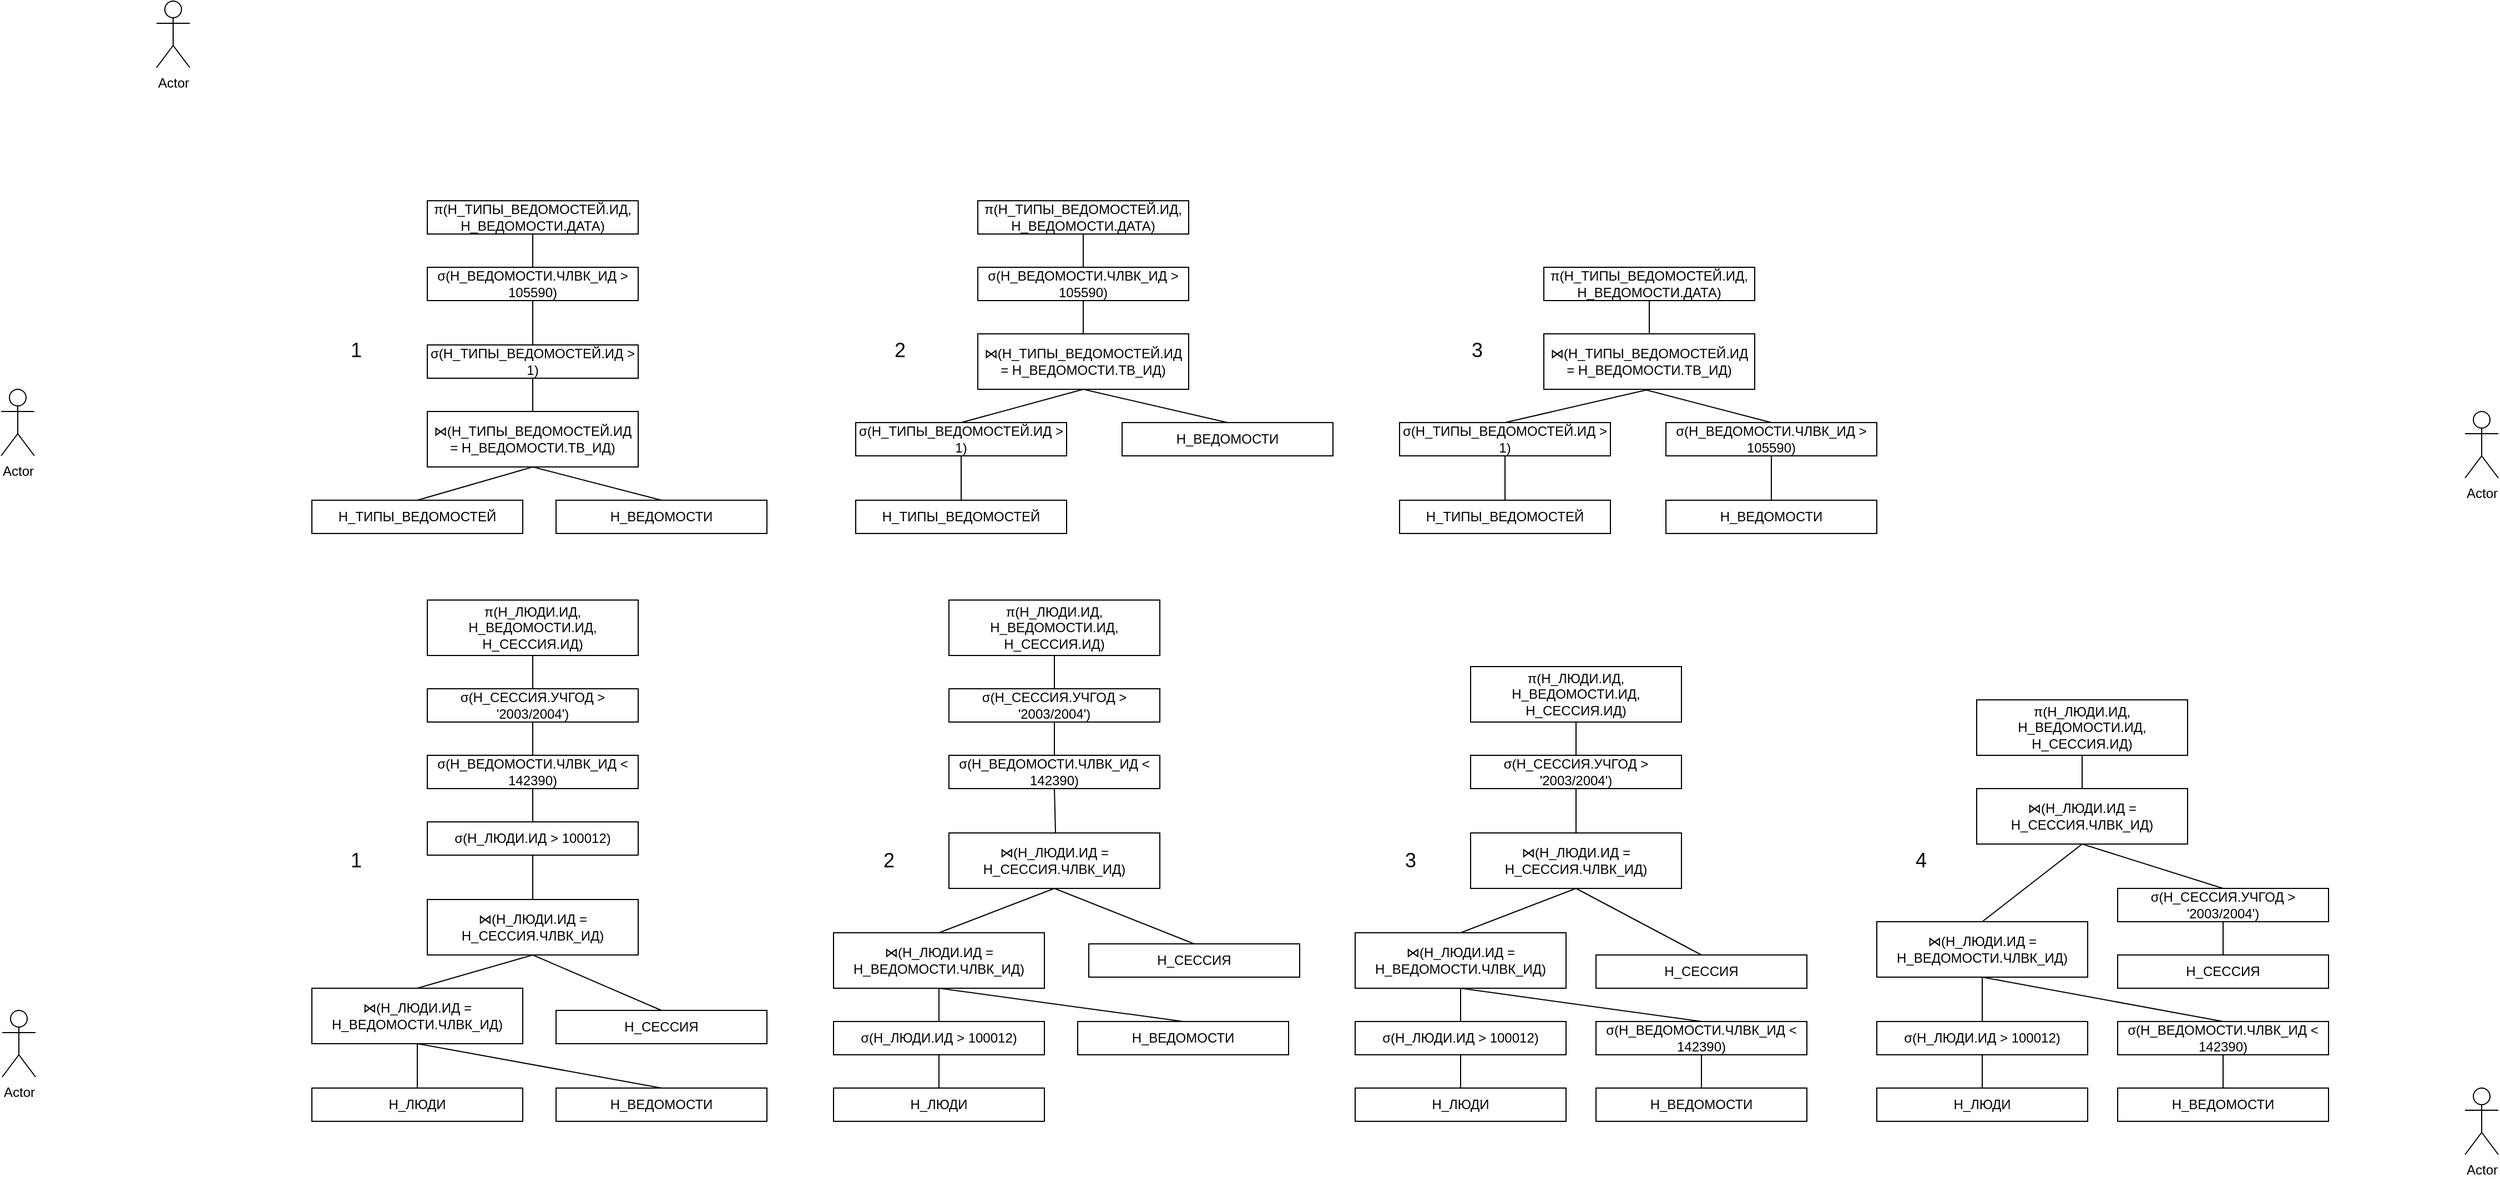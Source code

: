 <mxfile version="22.0.8" type="device">
  <diagram name="Страница — 1" id="5-fcxpvFIiZqHNmaGqeM">
    <mxGraphModel dx="2022" dy="663" grid="1" gridSize="10" guides="1" tooltips="1" connect="1" arrows="1" fold="1" page="1" pageScale="1" pageWidth="827" pageHeight="1169" math="0" shadow="0">
      <root>
        <mxCell id="0" />
        <mxCell id="1" parent="0" />
        <mxCell id="eBylzoKGfoWa9Z1TPYgh-1" value="Н_ТИПЫ_ВЕДОМОСТЕЙ" style="rounded=0;whiteSpace=wrap;html=1;" parent="1" vertex="1">
          <mxGeometry x="-330" y="450" width="190" height="30" as="geometry" />
        </mxCell>
        <mxCell id="eBylzoKGfoWa9Z1TPYgh-4" value="Н_ВЕДОМОСТИ" style="rounded=0;whiteSpace=wrap;html=1;" parent="1" vertex="1">
          <mxGeometry x="-110" y="450" width="190" height="30" as="geometry" />
        </mxCell>
        <mxCell id="eBylzoKGfoWa9Z1TPYgh-5" value="⋈(Н_ТИПЫ_ВЕДОМОСТЕЙ.ИД = Н_ВЕДОМОСТИ.ТВ_ИД)" style="rounded=0;whiteSpace=wrap;html=1;" parent="1" vertex="1">
          <mxGeometry x="-226" y="370" width="190" height="50" as="geometry" />
        </mxCell>
        <mxCell id="eBylzoKGfoWa9Z1TPYgh-6" value="" style="endArrow=none;html=1;rounded=0;exitX=0.5;exitY=0;exitDx=0;exitDy=0;entryX=0.5;entryY=1;entryDx=0;entryDy=0;" parent="1" source="eBylzoKGfoWa9Z1TPYgh-1" target="eBylzoKGfoWa9Z1TPYgh-5" edge="1">
          <mxGeometry width="50" height="50" relative="1" as="geometry">
            <mxPoint x="-110" y="420" as="sourcePoint" />
            <mxPoint x="-130" y="410" as="targetPoint" />
          </mxGeometry>
        </mxCell>
        <mxCell id="eBylzoKGfoWa9Z1TPYgh-7" value="" style="endArrow=none;html=1;rounded=0;exitX=0.5;exitY=0;exitDx=0;exitDy=0;entryX=0.5;entryY=1;entryDx=0;entryDy=0;" parent="1" source="eBylzoKGfoWa9Z1TPYgh-4" target="eBylzoKGfoWa9Z1TPYgh-5" edge="1">
          <mxGeometry width="50" height="50" relative="1" as="geometry">
            <mxPoint x="-110" y="420" as="sourcePoint" />
            <mxPoint x="-60" y="370" as="targetPoint" />
          </mxGeometry>
        </mxCell>
        <mxCell id="eBylzoKGfoWa9Z1TPYgh-10" value="σ(Н_ТИПЫ_ВЕДОМОСТЕЙ.ИД &amp;gt; 1)" style="rounded=0;whiteSpace=wrap;html=1;" parent="1" vertex="1">
          <mxGeometry x="-226" y="310" width="190" height="30" as="geometry" />
        </mxCell>
        <mxCell id="eBylzoKGfoWa9Z1TPYgh-11" value="σ(Н_ВЕДОМОСТИ.ЧЛВК_ИД &amp;gt; 105590)" style="rounded=0;whiteSpace=wrap;html=1;" parent="1" vertex="1">
          <mxGeometry x="-226" y="240" width="190" height="30" as="geometry" />
        </mxCell>
        <mxCell id="eBylzoKGfoWa9Z1TPYgh-12" value="" style="endArrow=none;html=1;rounded=0;exitX=0.5;exitY=0;exitDx=0;exitDy=0;entryX=0.5;entryY=1;entryDx=0;entryDy=0;" parent="1" source="eBylzoKGfoWa9Z1TPYgh-5" target="eBylzoKGfoWa9Z1TPYgh-10" edge="1">
          <mxGeometry width="50" height="50" relative="1" as="geometry">
            <mxPoint x="-110" y="330" as="sourcePoint" />
            <mxPoint x="-60" y="280" as="targetPoint" />
          </mxGeometry>
        </mxCell>
        <mxCell id="eBylzoKGfoWa9Z1TPYgh-13" value="" style="endArrow=none;html=1;rounded=0;entryX=0.5;entryY=1;entryDx=0;entryDy=0;exitX=0.5;exitY=0;exitDx=0;exitDy=0;" parent="1" source="eBylzoKGfoWa9Z1TPYgh-10" target="eBylzoKGfoWa9Z1TPYgh-11" edge="1">
          <mxGeometry width="50" height="50" relative="1" as="geometry">
            <mxPoint x="-110" y="330" as="sourcePoint" />
            <mxPoint x="-60" y="280" as="targetPoint" />
          </mxGeometry>
        </mxCell>
        <mxCell id="eBylzoKGfoWa9Z1TPYgh-22" value="Н_ТИПЫ_ВЕДОМОСТЕЙ" style="rounded=0;whiteSpace=wrap;html=1;" parent="1" vertex="1">
          <mxGeometry x="160" y="450" width="190" height="30" as="geometry" />
        </mxCell>
        <mxCell id="eBylzoKGfoWa9Z1TPYgh-23" value="Н_ВЕДОМОСТИ" style="rounded=0;whiteSpace=wrap;html=1;" parent="1" vertex="1">
          <mxGeometry x="400" y="380" width="190" height="30" as="geometry" />
        </mxCell>
        <mxCell id="eBylzoKGfoWa9Z1TPYgh-31" value="σ(Н_ТИПЫ_ВЕДОМОСТЕЙ.ИД &amp;gt; 1)" style="rounded=0;whiteSpace=wrap;html=1;" parent="1" vertex="1">
          <mxGeometry x="160" y="380" width="190" height="30" as="geometry" />
        </mxCell>
        <mxCell id="eBylzoKGfoWa9Z1TPYgh-32" value="⋈(Н_ТИПЫ_ВЕДОМОСТЕЙ.ИД = Н_ВЕДОМОСТИ.ТВ_ИД)" style="rounded=0;whiteSpace=wrap;html=1;" parent="1" vertex="1">
          <mxGeometry x="270" y="300" width="190" height="50" as="geometry" />
        </mxCell>
        <mxCell id="eBylzoKGfoWa9Z1TPYgh-33" value="σ(Н_ВЕДОМОСТИ.ЧЛВК_ИД &amp;gt; 105590)" style="rounded=0;whiteSpace=wrap;html=1;" parent="1" vertex="1">
          <mxGeometry x="270" y="240" width="190" height="30" as="geometry" />
        </mxCell>
        <mxCell id="eBylzoKGfoWa9Z1TPYgh-34" value="" style="endArrow=none;html=1;rounded=0;entryX=0.5;entryY=1;entryDx=0;entryDy=0;exitX=0.5;exitY=0;exitDx=0;exitDy=0;" parent="1" source="eBylzoKGfoWa9Z1TPYgh-22" target="eBylzoKGfoWa9Z1TPYgh-31" edge="1">
          <mxGeometry width="50" height="50" relative="1" as="geometry">
            <mxPoint x="180" y="400" as="sourcePoint" />
            <mxPoint x="230" y="350" as="targetPoint" />
          </mxGeometry>
        </mxCell>
        <mxCell id="eBylzoKGfoWa9Z1TPYgh-35" value="" style="endArrow=none;html=1;rounded=0;entryX=0.5;entryY=1;entryDx=0;entryDy=0;exitX=0.5;exitY=0;exitDx=0;exitDy=0;" parent="1" source="eBylzoKGfoWa9Z1TPYgh-23" target="eBylzoKGfoWa9Z1TPYgh-32" edge="1">
          <mxGeometry width="50" height="50" relative="1" as="geometry">
            <mxPoint x="180" y="400" as="sourcePoint" />
            <mxPoint x="230" y="350" as="targetPoint" />
          </mxGeometry>
        </mxCell>
        <mxCell id="eBylzoKGfoWa9Z1TPYgh-36" value="" style="endArrow=none;html=1;rounded=0;entryX=0.5;entryY=1;entryDx=0;entryDy=0;exitX=0.5;exitY=0;exitDx=0;exitDy=0;" parent="1" source="eBylzoKGfoWa9Z1TPYgh-31" target="eBylzoKGfoWa9Z1TPYgh-32" edge="1">
          <mxGeometry width="50" height="50" relative="1" as="geometry">
            <mxPoint x="180" y="400" as="sourcePoint" />
            <mxPoint x="230" y="350" as="targetPoint" />
          </mxGeometry>
        </mxCell>
        <mxCell id="eBylzoKGfoWa9Z1TPYgh-37" value="" style="endArrow=none;html=1;rounded=0;entryX=0.5;entryY=1;entryDx=0;entryDy=0;exitX=0.5;exitY=0;exitDx=0;exitDy=0;" parent="1" source="eBylzoKGfoWa9Z1TPYgh-32" target="eBylzoKGfoWa9Z1TPYgh-33" edge="1">
          <mxGeometry width="50" height="50" relative="1" as="geometry">
            <mxPoint x="180" y="400" as="sourcePoint" />
            <mxPoint x="230" y="350" as="targetPoint" />
          </mxGeometry>
        </mxCell>
        <mxCell id="eBylzoKGfoWa9Z1TPYgh-38" value="Н_ТИПЫ_ВЕДОМОСТЕЙ" style="rounded=0;whiteSpace=wrap;html=1;" parent="1" vertex="1">
          <mxGeometry x="650" y="450" width="190" height="30" as="geometry" />
        </mxCell>
        <mxCell id="eBylzoKGfoWa9Z1TPYgh-39" value="Н_ВЕДОМОСТИ" style="rounded=0;whiteSpace=wrap;html=1;" parent="1" vertex="1">
          <mxGeometry x="890" y="450" width="190" height="30" as="geometry" />
        </mxCell>
        <mxCell id="eBylzoKGfoWa9Z1TPYgh-40" value="σ(Н_ТИПЫ_ВЕДОМОСТЕЙ.ИД &amp;gt; 1)" style="rounded=0;whiteSpace=wrap;html=1;" parent="1" vertex="1">
          <mxGeometry x="650" y="380" width="190" height="30" as="geometry" />
        </mxCell>
        <mxCell id="eBylzoKGfoWa9Z1TPYgh-43" value="" style="endArrow=none;html=1;rounded=0;entryX=0.5;entryY=1;entryDx=0;entryDy=0;exitX=0.5;exitY=0;exitDx=0;exitDy=0;" parent="1" source="eBylzoKGfoWa9Z1TPYgh-38" target="eBylzoKGfoWa9Z1TPYgh-40" edge="1">
          <mxGeometry width="50" height="50" relative="1" as="geometry">
            <mxPoint x="670" y="400" as="sourcePoint" />
            <mxPoint x="720" y="350" as="targetPoint" />
          </mxGeometry>
        </mxCell>
        <mxCell id="eBylzoKGfoWa9Z1TPYgh-47" value="σ(Н_ВЕДОМОСТИ.ЧЛВК_ИД &amp;gt; 105590)" style="rounded=0;whiteSpace=wrap;html=1;" parent="1" vertex="1">
          <mxGeometry x="890" y="380" width="190" height="30" as="geometry" />
        </mxCell>
        <mxCell id="eBylzoKGfoWa9Z1TPYgh-48" value="⋈(Н_ТИПЫ_ВЕДОМОСТЕЙ.ИД = Н_ВЕДОМОСТИ.ТВ_ИД)" style="rounded=0;whiteSpace=wrap;html=1;" parent="1" vertex="1">
          <mxGeometry x="780" y="300" width="190" height="50" as="geometry" />
        </mxCell>
        <mxCell id="eBylzoKGfoWa9Z1TPYgh-49" value="" style="endArrow=none;html=1;rounded=0;entryX=0.5;entryY=1;entryDx=0;entryDy=0;exitX=0.5;exitY=0;exitDx=0;exitDy=0;" parent="1" source="eBylzoKGfoWa9Z1TPYgh-40" target="eBylzoKGfoWa9Z1TPYgh-48" edge="1">
          <mxGeometry width="50" height="50" relative="1" as="geometry">
            <mxPoint x="740" y="390" as="sourcePoint" />
            <mxPoint x="790" y="340" as="targetPoint" />
          </mxGeometry>
        </mxCell>
        <mxCell id="eBylzoKGfoWa9Z1TPYgh-50" value="" style="endArrow=none;html=1;rounded=0;exitX=0.5;exitY=0;exitDx=0;exitDy=0;" parent="1" source="eBylzoKGfoWa9Z1TPYgh-47" edge="1">
          <mxGeometry width="50" height="50" relative="1" as="geometry">
            <mxPoint x="740" y="390" as="sourcePoint" />
            <mxPoint x="870" y="350" as="targetPoint" />
          </mxGeometry>
        </mxCell>
        <mxCell id="eBylzoKGfoWa9Z1TPYgh-51" value="" style="endArrow=none;html=1;rounded=0;entryX=0.5;entryY=1;entryDx=0;entryDy=0;exitX=0.5;exitY=0;exitDx=0;exitDy=0;" parent="1" source="eBylzoKGfoWa9Z1TPYgh-39" target="eBylzoKGfoWa9Z1TPYgh-47" edge="1">
          <mxGeometry width="50" height="50" relative="1" as="geometry">
            <mxPoint x="740" y="390" as="sourcePoint" />
            <mxPoint x="790" y="340" as="targetPoint" />
          </mxGeometry>
        </mxCell>
        <mxCell id="eBylzoKGfoWa9Z1TPYgh-52" value="π(Н_ТИПЫ_ВЕДОМОСТЕЙ.ИД, Н_ВЕДОМОСТИ.ДАТА)" style="rounded=0;whiteSpace=wrap;html=1;" parent="1" vertex="1">
          <mxGeometry x="-226" y="180" width="190" height="30" as="geometry" />
        </mxCell>
        <mxCell id="eBylzoKGfoWa9Z1TPYgh-53" value="" style="endArrow=none;html=1;rounded=0;entryX=0.5;entryY=1;entryDx=0;entryDy=0;exitX=0.5;exitY=0;exitDx=0;exitDy=0;" parent="1" source="eBylzoKGfoWa9Z1TPYgh-11" target="eBylzoKGfoWa9Z1TPYgh-52" edge="1">
          <mxGeometry width="50" height="50" relative="1" as="geometry">
            <mxPoint x="-150" y="290" as="sourcePoint" />
            <mxPoint x="-100" y="240" as="targetPoint" />
          </mxGeometry>
        </mxCell>
        <mxCell id="eBylzoKGfoWa9Z1TPYgh-54" value="π(Н_ТИПЫ_ВЕДОМОСТЕЙ.ИД, Н_ВЕДОМОСТИ.ДАТА)" style="rounded=0;whiteSpace=wrap;html=1;" parent="1" vertex="1">
          <mxGeometry x="270" y="180" width="190" height="30" as="geometry" />
        </mxCell>
        <mxCell id="eBylzoKGfoWa9Z1TPYgh-55" value="" style="endArrow=none;html=1;rounded=0;entryX=0.5;entryY=1;entryDx=0;entryDy=0;exitX=0.5;exitY=0;exitDx=0;exitDy=0;" parent="1" target="eBylzoKGfoWa9Z1TPYgh-54" edge="1">
          <mxGeometry width="50" height="50" relative="1" as="geometry">
            <mxPoint x="365" y="240" as="sourcePoint" />
            <mxPoint x="396" y="240" as="targetPoint" />
          </mxGeometry>
        </mxCell>
        <mxCell id="eBylzoKGfoWa9Z1TPYgh-56" value="π(Н_ТИПЫ_ВЕДОМОСТЕЙ.ИД, Н_ВЕДОМОСТИ.ДАТА)" style="rounded=0;whiteSpace=wrap;html=1;" parent="1" vertex="1">
          <mxGeometry x="780" y="240" width="190" height="30" as="geometry" />
        </mxCell>
        <mxCell id="eBylzoKGfoWa9Z1TPYgh-57" value="" style="endArrow=none;html=1;rounded=0;entryX=0.5;entryY=1;entryDx=0;entryDy=0;exitX=0.5;exitY=0;exitDx=0;exitDy=0;" parent="1" target="eBylzoKGfoWa9Z1TPYgh-56" edge="1">
          <mxGeometry width="50" height="50" relative="1" as="geometry">
            <mxPoint x="875" y="300" as="sourcePoint" />
            <mxPoint x="906" y="300" as="targetPoint" />
          </mxGeometry>
        </mxCell>
        <mxCell id="eBylzoKGfoWa9Z1TPYgh-58" value="Н_ЛЮДИ" style="rounded=0;whiteSpace=wrap;html=1;" parent="1" vertex="1">
          <mxGeometry x="-330" y="980" width="190" height="30" as="geometry" />
        </mxCell>
        <mxCell id="eBylzoKGfoWa9Z1TPYgh-59" value="Н_СЕССИЯ" style="rounded=0;whiteSpace=wrap;html=1;" parent="1" vertex="1">
          <mxGeometry x="-110" y="910" width="190" height="30" as="geometry" />
        </mxCell>
        <mxCell id="eBylzoKGfoWa9Z1TPYgh-60" value="⋈(Н_ЛЮДИ.ИД = Н_ВЕДОМОСТИ.ЧЛВК_ИД)" style="rounded=0;whiteSpace=wrap;html=1;" parent="1" vertex="1">
          <mxGeometry x="-330" y="890" width="190" height="50" as="geometry" />
        </mxCell>
        <mxCell id="eBylzoKGfoWa9Z1TPYgh-61" value="" style="endArrow=none;html=1;rounded=0;exitX=0.5;exitY=0;exitDx=0;exitDy=0;entryX=0.5;entryY=1;entryDx=0;entryDy=0;" parent="1" source="eBylzoKGfoWa9Z1TPYgh-58" target="eBylzoKGfoWa9Z1TPYgh-60" edge="1">
          <mxGeometry width="50" height="50" relative="1" as="geometry">
            <mxPoint x="-100" y="950" as="sourcePoint" />
            <mxPoint x="-120" y="940" as="targetPoint" />
          </mxGeometry>
        </mxCell>
        <mxCell id="eBylzoKGfoWa9Z1TPYgh-69" value="Н_ВЕДОМОСТИ" style="rounded=0;whiteSpace=wrap;html=1;" parent="1" vertex="1">
          <mxGeometry x="-110" y="980" width="190" height="30" as="geometry" />
        </mxCell>
        <mxCell id="eBylzoKGfoWa9Z1TPYgh-70" value="" style="endArrow=none;html=1;rounded=0;exitX=0.5;exitY=0;exitDx=0;exitDy=0;entryX=0.5;entryY=1;entryDx=0;entryDy=0;" parent="1" source="eBylzoKGfoWa9Z1TPYgh-69" target="eBylzoKGfoWa9Z1TPYgh-60" edge="1">
          <mxGeometry width="50" height="50" relative="1" as="geometry">
            <mxPoint x="-20" y="930" as="sourcePoint" />
            <mxPoint x="30" y="880" as="targetPoint" />
          </mxGeometry>
        </mxCell>
        <mxCell id="eBylzoKGfoWa9Z1TPYgh-71" value="⋈(Н_ЛЮДИ.ИД = Н_СЕССИЯ.ЧЛВК_ИД&lt;span style=&quot;background-color: initial;&quot;&gt;)&lt;/span&gt;" style="rounded=0;whiteSpace=wrap;html=1;" parent="1" vertex="1">
          <mxGeometry x="-226" y="810" width="190" height="50" as="geometry" />
        </mxCell>
        <mxCell id="eBylzoKGfoWa9Z1TPYgh-72" value="" style="endArrow=none;html=1;rounded=0;exitX=0.5;exitY=0;exitDx=0;exitDy=0;entryX=0.5;entryY=1;entryDx=0;entryDy=0;" parent="1" source="eBylzoKGfoWa9Z1TPYgh-59" target="eBylzoKGfoWa9Z1TPYgh-71" edge="1">
          <mxGeometry width="50" height="50" relative="1" as="geometry">
            <mxPoint y="770" as="sourcePoint" />
            <mxPoint x="50" y="720" as="targetPoint" />
          </mxGeometry>
        </mxCell>
        <mxCell id="eBylzoKGfoWa9Z1TPYgh-73" value="" style="endArrow=none;html=1;rounded=0;exitX=0.5;exitY=0;exitDx=0;exitDy=0;entryX=0.5;entryY=1;entryDx=0;entryDy=0;" parent="1" source="eBylzoKGfoWa9Z1TPYgh-60" target="eBylzoKGfoWa9Z1TPYgh-71" edge="1">
          <mxGeometry width="50" height="50" relative="1" as="geometry">
            <mxPoint y="770" as="sourcePoint" />
            <mxPoint x="50" y="720" as="targetPoint" />
          </mxGeometry>
        </mxCell>
        <mxCell id="eBylzoKGfoWa9Z1TPYgh-74" value="σ(Н_ЛЮДИ.ИД &amp;gt; 100012)" style="rounded=0;whiteSpace=wrap;html=1;" parent="1" vertex="1">
          <mxGeometry x="-226" y="740" width="190" height="30" as="geometry" />
        </mxCell>
        <mxCell id="eBylzoKGfoWa9Z1TPYgh-75" value="σ(Н_ВЕДОМОСТИ.ЧЛВК_ИД &amp;lt; 142390)" style="rounded=0;whiteSpace=wrap;html=1;" parent="1" vertex="1">
          <mxGeometry x="-226" y="680" width="190" height="30" as="geometry" />
        </mxCell>
        <mxCell id="eBylzoKGfoWa9Z1TPYgh-76" value="σ(Н_СЕССИЯ.УЧГОД &amp;gt; &#39;2003/2004&#39;)" style="rounded=0;whiteSpace=wrap;html=1;" parent="1" vertex="1">
          <mxGeometry x="-226" y="620" width="190" height="30" as="geometry" />
        </mxCell>
        <mxCell id="eBylzoKGfoWa9Z1TPYgh-77" value="" style="endArrow=none;html=1;rounded=0;exitX=0.5;exitY=0;exitDx=0;exitDy=0;entryX=0.5;entryY=1;entryDx=0;entryDy=0;" parent="1" source="eBylzoKGfoWa9Z1TPYgh-71" target="eBylzoKGfoWa9Z1TPYgh-74" edge="1">
          <mxGeometry width="50" height="50" relative="1" as="geometry">
            <mxPoint y="710" as="sourcePoint" />
            <mxPoint x="50" y="660" as="targetPoint" />
          </mxGeometry>
        </mxCell>
        <mxCell id="eBylzoKGfoWa9Z1TPYgh-78" value="" style="endArrow=none;html=1;rounded=0;exitX=0.5;exitY=0;exitDx=0;exitDy=0;entryX=0.5;entryY=1;entryDx=0;entryDy=0;" parent="1" source="eBylzoKGfoWa9Z1TPYgh-74" target="eBylzoKGfoWa9Z1TPYgh-75" edge="1">
          <mxGeometry width="50" height="50" relative="1" as="geometry">
            <mxPoint y="710" as="sourcePoint" />
            <mxPoint x="50" y="660" as="targetPoint" />
          </mxGeometry>
        </mxCell>
        <mxCell id="eBylzoKGfoWa9Z1TPYgh-79" value="" style="endArrow=none;html=1;rounded=0;exitX=0.5;exitY=0;exitDx=0;exitDy=0;entryX=0.5;entryY=1;entryDx=0;entryDy=0;" parent="1" source="eBylzoKGfoWa9Z1TPYgh-75" target="eBylzoKGfoWa9Z1TPYgh-76" edge="1">
          <mxGeometry width="50" height="50" relative="1" as="geometry">
            <mxPoint y="710" as="sourcePoint" />
            <mxPoint x="50" y="660" as="targetPoint" />
          </mxGeometry>
        </mxCell>
        <mxCell id="eBylzoKGfoWa9Z1TPYgh-80" value="π(Н_ЛЮДИ.ИД, Н_ВЕДОМОСТИ.ИД, Н_СЕССИЯ.ИД)" style="rounded=0;whiteSpace=wrap;html=1;" parent="1" vertex="1">
          <mxGeometry x="-226" y="540" width="190" height="50" as="geometry" />
        </mxCell>
        <mxCell id="eBylzoKGfoWa9Z1TPYgh-81" value="" style="endArrow=none;html=1;rounded=0;exitX=0.5;exitY=0;exitDx=0;exitDy=0;entryX=0.5;entryY=1;entryDx=0;entryDy=0;" parent="1" source="eBylzoKGfoWa9Z1TPYgh-76" target="eBylzoKGfoWa9Z1TPYgh-80" edge="1">
          <mxGeometry width="50" height="50" relative="1" as="geometry">
            <mxPoint y="720" as="sourcePoint" />
            <mxPoint x="50" y="670" as="targetPoint" />
          </mxGeometry>
        </mxCell>
        <mxCell id="eBylzoKGfoWa9Z1TPYgh-82" value="Н_ЛЮДИ" style="rounded=0;whiteSpace=wrap;html=1;" parent="1" vertex="1">
          <mxGeometry x="140" y="980" width="190" height="30" as="geometry" />
        </mxCell>
        <mxCell id="eBylzoKGfoWa9Z1TPYgh-83" value="Н_СЕССИЯ" style="rounded=0;whiteSpace=wrap;html=1;" parent="1" vertex="1">
          <mxGeometry x="370" y="850" width="190" height="30" as="geometry" />
        </mxCell>
        <mxCell id="eBylzoKGfoWa9Z1TPYgh-84" value="⋈(Н_ЛЮДИ.ИД = Н_ВЕДОМОСТИ.ЧЛВК_ИД)" style="rounded=0;whiteSpace=wrap;html=1;" parent="1" vertex="1">
          <mxGeometry x="140" y="840" width="190" height="50" as="geometry" />
        </mxCell>
        <mxCell id="eBylzoKGfoWa9Z1TPYgh-86" value="Н_ВЕДОМОСТИ" style="rounded=0;whiteSpace=wrap;html=1;" parent="1" vertex="1">
          <mxGeometry x="360" y="920" width="190" height="30" as="geometry" />
        </mxCell>
        <mxCell id="eBylzoKGfoWa9Z1TPYgh-88" value="⋈(Н_ЛЮДИ.ИД = Н_СЕССИЯ.ЧЛВК_ИД&lt;span style=&quot;background-color: initial;&quot;&gt;)&lt;/span&gt;" style="rounded=0;whiteSpace=wrap;html=1;" parent="1" vertex="1">
          <mxGeometry x="244" y="750" width="190" height="50" as="geometry" />
        </mxCell>
        <mxCell id="eBylzoKGfoWa9Z1TPYgh-91" value="σ(Н_ЛЮДИ.ИД &amp;gt; 100012)" style="rounded=0;whiteSpace=wrap;html=1;" parent="1" vertex="1">
          <mxGeometry x="140" y="920" width="190" height="30" as="geometry" />
        </mxCell>
        <mxCell id="eBylzoKGfoWa9Z1TPYgh-92" value="σ(Н_ВЕДОМОСТИ.ЧЛВК_ИД &amp;lt; 142390)" style="rounded=0;whiteSpace=wrap;html=1;" parent="1" vertex="1">
          <mxGeometry x="244" y="680" width="190" height="30" as="geometry" />
        </mxCell>
        <mxCell id="eBylzoKGfoWa9Z1TPYgh-93" value="σ(Н_СЕССИЯ.УЧГОД &amp;gt; &#39;2003/2004&#39;)" style="rounded=0;whiteSpace=wrap;html=1;" parent="1" vertex="1">
          <mxGeometry x="244" y="620" width="190" height="30" as="geometry" />
        </mxCell>
        <mxCell id="eBylzoKGfoWa9Z1TPYgh-97" value="π(Н_ЛЮДИ.ИД, Н_ВЕДОМОСТИ.ИД, Н_СЕССИЯ.ИД)" style="rounded=0;whiteSpace=wrap;html=1;" parent="1" vertex="1">
          <mxGeometry x="244" y="540" width="190" height="50" as="geometry" />
        </mxCell>
        <mxCell id="eBylzoKGfoWa9Z1TPYgh-99" value="" style="endArrow=none;html=1;rounded=0;exitX=0.5;exitY=0;exitDx=0;exitDy=0;entryX=0.5;entryY=1;entryDx=0;entryDy=0;" parent="1" source="eBylzoKGfoWa9Z1TPYgh-82" target="eBylzoKGfoWa9Z1TPYgh-91" edge="1">
          <mxGeometry width="50" height="50" relative="1" as="geometry">
            <mxPoint x="340" y="810" as="sourcePoint" />
            <mxPoint x="390" y="760" as="targetPoint" />
          </mxGeometry>
        </mxCell>
        <mxCell id="eBylzoKGfoWa9Z1TPYgh-100" value="" style="endArrow=none;html=1;rounded=0;exitX=0.5;exitY=0;exitDx=0;exitDy=0;entryX=0.5;entryY=1;entryDx=0;entryDy=0;" parent="1" source="eBylzoKGfoWa9Z1TPYgh-86" target="eBylzoKGfoWa9Z1TPYgh-84" edge="1">
          <mxGeometry width="50" height="50" relative="1" as="geometry">
            <mxPoint x="340" y="810" as="sourcePoint" />
            <mxPoint x="390" y="760" as="targetPoint" />
          </mxGeometry>
        </mxCell>
        <mxCell id="eBylzoKGfoWa9Z1TPYgh-101" value="" style="endArrow=none;html=1;rounded=0;exitX=0.5;exitY=0;exitDx=0;exitDy=0;entryX=0.5;entryY=1;entryDx=0;entryDy=0;" parent="1" source="eBylzoKGfoWa9Z1TPYgh-91" target="eBylzoKGfoWa9Z1TPYgh-84" edge="1">
          <mxGeometry width="50" height="50" relative="1" as="geometry">
            <mxPoint x="340" y="810" as="sourcePoint" />
            <mxPoint x="390" y="760" as="targetPoint" />
          </mxGeometry>
        </mxCell>
        <mxCell id="eBylzoKGfoWa9Z1TPYgh-102" value="" style="endArrow=none;html=1;rounded=0;exitX=0.5;exitY=0;exitDx=0;exitDy=0;entryX=0.5;entryY=1;entryDx=0;entryDy=0;" parent="1" source="eBylzoKGfoWa9Z1TPYgh-83" target="eBylzoKGfoWa9Z1TPYgh-88" edge="1">
          <mxGeometry width="50" height="50" relative="1" as="geometry">
            <mxPoint x="340" y="810" as="sourcePoint" />
            <mxPoint x="390" y="760" as="targetPoint" />
          </mxGeometry>
        </mxCell>
        <mxCell id="eBylzoKGfoWa9Z1TPYgh-103" value="" style="endArrow=none;html=1;rounded=0;exitX=0.5;exitY=0;exitDx=0;exitDy=0;entryX=0.5;entryY=1;entryDx=0;entryDy=0;" parent="1" source="eBylzoKGfoWa9Z1TPYgh-84" target="eBylzoKGfoWa9Z1TPYgh-88" edge="1">
          <mxGeometry width="50" height="50" relative="1" as="geometry">
            <mxPoint x="340" y="810" as="sourcePoint" />
            <mxPoint x="390" y="760" as="targetPoint" />
          </mxGeometry>
        </mxCell>
        <mxCell id="eBylzoKGfoWa9Z1TPYgh-104" value="" style="endArrow=none;html=1;rounded=0;entryX=0.5;entryY=1;entryDx=0;entryDy=0;" parent="1" target="eBylzoKGfoWa9Z1TPYgh-92" edge="1">
          <mxGeometry width="50" height="50" relative="1" as="geometry">
            <mxPoint x="340" y="750" as="sourcePoint" />
            <mxPoint x="390" y="760" as="targetPoint" />
          </mxGeometry>
        </mxCell>
        <mxCell id="eBylzoKGfoWa9Z1TPYgh-105" value="" style="endArrow=none;html=1;rounded=0;entryX=0.5;entryY=1;entryDx=0;entryDy=0;" parent="1" target="eBylzoKGfoWa9Z1TPYgh-93" edge="1">
          <mxGeometry width="50" height="50" relative="1" as="geometry">
            <mxPoint x="339" y="680" as="sourcePoint" />
            <mxPoint x="390" y="760" as="targetPoint" />
          </mxGeometry>
        </mxCell>
        <mxCell id="eBylzoKGfoWa9Z1TPYgh-106" value="" style="endArrow=none;html=1;rounded=0;entryX=0.5;entryY=1;entryDx=0;entryDy=0;exitX=0.5;exitY=0;exitDx=0;exitDy=0;" parent="1" source="eBylzoKGfoWa9Z1TPYgh-93" target="eBylzoKGfoWa9Z1TPYgh-97" edge="1">
          <mxGeometry width="50" height="50" relative="1" as="geometry">
            <mxPoint x="339" y="630" as="sourcePoint" />
            <mxPoint x="390" y="760" as="targetPoint" />
          </mxGeometry>
        </mxCell>
        <mxCell id="eBylzoKGfoWa9Z1TPYgh-107" value="Н_ЛЮДИ" style="rounded=0;whiteSpace=wrap;html=1;" parent="1" vertex="1">
          <mxGeometry x="610" y="980" width="190" height="30" as="geometry" />
        </mxCell>
        <mxCell id="eBylzoKGfoWa9Z1TPYgh-108" value="Н_СЕССИЯ" style="rounded=0;whiteSpace=wrap;html=1;" parent="1" vertex="1">
          <mxGeometry x="827" y="860" width="190" height="30" as="geometry" />
        </mxCell>
        <mxCell id="eBylzoKGfoWa9Z1TPYgh-109" value="⋈(Н_ЛЮДИ.ИД = Н_ВЕДОМОСТИ.ЧЛВК_ИД)" style="rounded=0;whiteSpace=wrap;html=1;" parent="1" vertex="1">
          <mxGeometry x="610" y="840" width="190" height="50" as="geometry" />
        </mxCell>
        <mxCell id="eBylzoKGfoWa9Z1TPYgh-110" value="Н_ВЕДОМОСТИ" style="rounded=0;whiteSpace=wrap;html=1;" parent="1" vertex="1">
          <mxGeometry x="827" y="980" width="190" height="30" as="geometry" />
        </mxCell>
        <mxCell id="eBylzoKGfoWa9Z1TPYgh-111" value="⋈(Н_ЛЮДИ.ИД = Н_СЕССИЯ.ЧЛВК_ИД&lt;span style=&quot;background-color: initial;&quot;&gt;)&lt;/span&gt;" style="rounded=0;whiteSpace=wrap;html=1;" parent="1" vertex="1">
          <mxGeometry x="714" y="750" width="190" height="50" as="geometry" />
        </mxCell>
        <mxCell id="eBylzoKGfoWa9Z1TPYgh-112" value="σ(Н_ЛЮДИ.ИД &amp;gt; 100012)" style="rounded=0;whiteSpace=wrap;html=1;" parent="1" vertex="1">
          <mxGeometry x="610" y="920" width="190" height="30" as="geometry" />
        </mxCell>
        <mxCell id="eBylzoKGfoWa9Z1TPYgh-113" value="σ(Н_ВЕДОМОСТИ.ЧЛВК_ИД &amp;lt; 142390)" style="rounded=0;whiteSpace=wrap;html=1;" parent="1" vertex="1">
          <mxGeometry x="827" y="920" width="190" height="30" as="geometry" />
        </mxCell>
        <mxCell id="eBylzoKGfoWa9Z1TPYgh-114" value="σ(Н_СЕССИЯ.УЧГОД &amp;gt; &#39;2003/2004&#39;)" style="rounded=0;whiteSpace=wrap;html=1;" parent="1" vertex="1">
          <mxGeometry x="714" y="680" width="190" height="30" as="geometry" />
        </mxCell>
        <mxCell id="eBylzoKGfoWa9Z1TPYgh-115" value="π(Н_ЛЮДИ.ИД, Н_ВЕДОМОСТИ.ИД, Н_СЕССИЯ.ИД)" style="rounded=0;whiteSpace=wrap;html=1;" parent="1" vertex="1">
          <mxGeometry x="714" y="600" width="190" height="50" as="geometry" />
        </mxCell>
        <mxCell id="eBylzoKGfoWa9Z1TPYgh-116" value="" style="endArrow=none;html=1;rounded=0;exitX=0.5;exitY=0;exitDx=0;exitDy=0;entryX=0.5;entryY=1;entryDx=0;entryDy=0;" parent="1" source="eBylzoKGfoWa9Z1TPYgh-107" target="eBylzoKGfoWa9Z1TPYgh-112" edge="1">
          <mxGeometry width="50" height="50" relative="1" as="geometry">
            <mxPoint x="810" y="810" as="sourcePoint" />
            <mxPoint x="860" y="760" as="targetPoint" />
          </mxGeometry>
        </mxCell>
        <mxCell id="eBylzoKGfoWa9Z1TPYgh-118" value="" style="endArrow=none;html=1;rounded=0;exitX=0.5;exitY=0;exitDx=0;exitDy=0;entryX=0.5;entryY=1;entryDx=0;entryDy=0;" parent="1" source="eBylzoKGfoWa9Z1TPYgh-112" target="eBylzoKGfoWa9Z1TPYgh-109" edge="1">
          <mxGeometry width="50" height="50" relative="1" as="geometry">
            <mxPoint x="810" y="810" as="sourcePoint" />
            <mxPoint x="860" y="760" as="targetPoint" />
          </mxGeometry>
        </mxCell>
        <mxCell id="eBylzoKGfoWa9Z1TPYgh-123" value="" style="endArrow=none;html=1;rounded=0;entryX=0.5;entryY=1;entryDx=0;entryDy=0;exitX=0.5;exitY=0;exitDx=0;exitDy=0;" parent="1" source="eBylzoKGfoWa9Z1TPYgh-114" target="eBylzoKGfoWa9Z1TPYgh-115" edge="1">
          <mxGeometry width="50" height="50" relative="1" as="geometry">
            <mxPoint x="809" y="630" as="sourcePoint" />
            <mxPoint x="860" y="760" as="targetPoint" />
          </mxGeometry>
        </mxCell>
        <mxCell id="eBylzoKGfoWa9Z1TPYgh-125" value="" style="endArrow=none;html=1;rounded=0;exitX=0.5;exitY=0;exitDx=0;exitDy=0;entryX=0.5;entryY=1;entryDx=0;entryDy=0;" parent="1" source="eBylzoKGfoWa9Z1TPYgh-113" target="eBylzoKGfoWa9Z1TPYgh-109" edge="1">
          <mxGeometry width="50" height="50" relative="1" as="geometry">
            <mxPoint x="780" y="820" as="sourcePoint" />
            <mxPoint x="830" y="770" as="targetPoint" />
          </mxGeometry>
        </mxCell>
        <mxCell id="eBylzoKGfoWa9Z1TPYgh-126" value="" style="endArrow=none;html=1;rounded=0;exitX=0.5;exitY=0;exitDx=0;exitDy=0;entryX=0.5;entryY=1;entryDx=0;entryDy=0;" parent="1" source="eBylzoKGfoWa9Z1TPYgh-110" target="eBylzoKGfoWa9Z1TPYgh-113" edge="1">
          <mxGeometry width="50" height="50" relative="1" as="geometry">
            <mxPoint x="780" y="820" as="sourcePoint" />
            <mxPoint x="830" y="770" as="targetPoint" />
          </mxGeometry>
        </mxCell>
        <mxCell id="eBylzoKGfoWa9Z1TPYgh-127" value="" style="endArrow=none;html=1;rounded=0;exitX=0.5;exitY=0;exitDx=0;exitDy=0;entryX=0.5;entryY=1;entryDx=0;entryDy=0;" parent="1" source="eBylzoKGfoWa9Z1TPYgh-108" target="eBylzoKGfoWa9Z1TPYgh-111" edge="1">
          <mxGeometry width="50" height="50" relative="1" as="geometry">
            <mxPoint x="780" y="820" as="sourcePoint" />
            <mxPoint x="830" y="770" as="targetPoint" />
          </mxGeometry>
        </mxCell>
        <mxCell id="eBylzoKGfoWa9Z1TPYgh-128" value="" style="endArrow=none;html=1;rounded=0;exitX=0.5;exitY=0;exitDx=0;exitDy=0;entryX=0.5;entryY=1;entryDx=0;entryDy=0;" parent="1" source="eBylzoKGfoWa9Z1TPYgh-109" target="eBylzoKGfoWa9Z1TPYgh-111" edge="1">
          <mxGeometry width="50" height="50" relative="1" as="geometry">
            <mxPoint x="780" y="820" as="sourcePoint" />
            <mxPoint x="830" y="770" as="targetPoint" />
          </mxGeometry>
        </mxCell>
        <mxCell id="eBylzoKGfoWa9Z1TPYgh-129" value="" style="endArrow=none;html=1;rounded=0;exitX=0.5;exitY=0;exitDx=0;exitDy=0;entryX=0.5;entryY=1;entryDx=0;entryDy=0;" parent="1" source="eBylzoKGfoWa9Z1TPYgh-111" target="eBylzoKGfoWa9Z1TPYgh-114" edge="1">
          <mxGeometry width="50" height="50" relative="1" as="geometry">
            <mxPoint x="780" y="820" as="sourcePoint" />
            <mxPoint x="830" y="770" as="targetPoint" />
          </mxGeometry>
        </mxCell>
        <mxCell id="eBylzoKGfoWa9Z1TPYgh-130" value="Н_ЛЮДИ" style="rounded=0;whiteSpace=wrap;html=1;" parent="1" vertex="1">
          <mxGeometry x="1080" y="980" width="190" height="30" as="geometry" />
        </mxCell>
        <mxCell id="eBylzoKGfoWa9Z1TPYgh-131" value="Н_СЕССИЯ" style="rounded=0;whiteSpace=wrap;html=1;" parent="1" vertex="1">
          <mxGeometry x="1297" y="860" width="190" height="30" as="geometry" />
        </mxCell>
        <mxCell id="eBylzoKGfoWa9Z1TPYgh-132" value="⋈(Н_ЛЮДИ.ИД = Н_ВЕДОМОСТИ.ЧЛВК_ИД)" style="rounded=0;whiteSpace=wrap;html=1;" parent="1" vertex="1">
          <mxGeometry x="1080" y="830" width="190" height="50" as="geometry" />
        </mxCell>
        <mxCell id="eBylzoKGfoWa9Z1TPYgh-133" value="Н_ВЕДОМОСТИ" style="rounded=0;whiteSpace=wrap;html=1;" parent="1" vertex="1">
          <mxGeometry x="1297" y="980" width="190" height="30" as="geometry" />
        </mxCell>
        <mxCell id="eBylzoKGfoWa9Z1TPYgh-134" value="⋈(Н_ЛЮДИ.ИД = Н_СЕССИЯ.ЧЛВК_ИД&lt;span style=&quot;background-color: initial;&quot;&gt;)&lt;/span&gt;" style="rounded=0;whiteSpace=wrap;html=1;" parent="1" vertex="1">
          <mxGeometry x="1170" y="710" width="190" height="50" as="geometry" />
        </mxCell>
        <mxCell id="eBylzoKGfoWa9Z1TPYgh-135" value="σ(Н_ЛЮДИ.ИД &amp;gt; 100012)" style="rounded=0;whiteSpace=wrap;html=1;" parent="1" vertex="1">
          <mxGeometry x="1080" y="920" width="190" height="30" as="geometry" />
        </mxCell>
        <mxCell id="eBylzoKGfoWa9Z1TPYgh-136" value="σ(Н_ВЕДОМОСТИ.ЧЛВК_ИД &amp;lt; 142390)" style="rounded=0;whiteSpace=wrap;html=1;" parent="1" vertex="1">
          <mxGeometry x="1297" y="920" width="190" height="30" as="geometry" />
        </mxCell>
        <mxCell id="eBylzoKGfoWa9Z1TPYgh-137" value="σ(Н_СЕССИЯ.УЧГОД &amp;gt; &#39;2003/2004&#39;)" style="rounded=0;whiteSpace=wrap;html=1;" parent="1" vertex="1">
          <mxGeometry x="1297" y="800" width="190" height="30" as="geometry" />
        </mxCell>
        <mxCell id="eBylzoKGfoWa9Z1TPYgh-138" value="π(Н_ЛЮДИ.ИД, Н_ВЕДОМОСТИ.ИД, Н_СЕССИЯ.ИД)" style="rounded=0;whiteSpace=wrap;html=1;" parent="1" vertex="1">
          <mxGeometry x="1170" y="630" width="190" height="50" as="geometry" />
        </mxCell>
        <mxCell id="eBylzoKGfoWa9Z1TPYgh-139" value="" style="endArrow=none;html=1;rounded=0;exitX=0.5;exitY=0;exitDx=0;exitDy=0;entryX=0.5;entryY=1;entryDx=0;entryDy=0;" parent="1" source="eBylzoKGfoWa9Z1TPYgh-130" target="eBylzoKGfoWa9Z1TPYgh-135" edge="1">
          <mxGeometry width="50" height="50" relative="1" as="geometry">
            <mxPoint x="1280" y="810" as="sourcePoint" />
            <mxPoint x="1330" y="760" as="targetPoint" />
          </mxGeometry>
        </mxCell>
        <mxCell id="eBylzoKGfoWa9Z1TPYgh-140" value="" style="endArrow=none;html=1;rounded=0;exitX=0.5;exitY=0;exitDx=0;exitDy=0;entryX=0.5;entryY=1;entryDx=0;entryDy=0;" parent="1" source="eBylzoKGfoWa9Z1TPYgh-135" target="eBylzoKGfoWa9Z1TPYgh-132" edge="1">
          <mxGeometry width="50" height="50" relative="1" as="geometry">
            <mxPoint x="1280" y="810" as="sourcePoint" />
            <mxPoint x="1330" y="760" as="targetPoint" />
          </mxGeometry>
        </mxCell>
        <mxCell id="eBylzoKGfoWa9Z1TPYgh-142" value="" style="endArrow=none;html=1;rounded=0;exitX=0.5;exitY=0;exitDx=0;exitDy=0;entryX=0.5;entryY=1;entryDx=0;entryDy=0;" parent="1" source="eBylzoKGfoWa9Z1TPYgh-136" target="eBylzoKGfoWa9Z1TPYgh-132" edge="1">
          <mxGeometry width="50" height="50" relative="1" as="geometry">
            <mxPoint x="1250" y="820" as="sourcePoint" />
            <mxPoint x="1300" y="770" as="targetPoint" />
          </mxGeometry>
        </mxCell>
        <mxCell id="eBylzoKGfoWa9Z1TPYgh-143" value="" style="endArrow=none;html=1;rounded=0;exitX=0.5;exitY=0;exitDx=0;exitDy=0;entryX=0.5;entryY=1;entryDx=0;entryDy=0;" parent="1" source="eBylzoKGfoWa9Z1TPYgh-133" target="eBylzoKGfoWa9Z1TPYgh-136" edge="1">
          <mxGeometry width="50" height="50" relative="1" as="geometry">
            <mxPoint x="1250" y="820" as="sourcePoint" />
            <mxPoint x="1300" y="770" as="targetPoint" />
          </mxGeometry>
        </mxCell>
        <mxCell id="eBylzoKGfoWa9Z1TPYgh-145" value="" style="endArrow=none;html=1;rounded=0;exitX=0.5;exitY=0;exitDx=0;exitDy=0;entryX=0.5;entryY=1;entryDx=0;entryDy=0;" parent="1" source="eBylzoKGfoWa9Z1TPYgh-132" target="eBylzoKGfoWa9Z1TPYgh-134" edge="1">
          <mxGeometry width="50" height="50" relative="1" as="geometry">
            <mxPoint x="1250" y="820" as="sourcePoint" />
            <mxPoint x="1300" y="770" as="targetPoint" />
          </mxGeometry>
        </mxCell>
        <mxCell id="eBylzoKGfoWa9Z1TPYgh-148" value="" style="endArrow=none;html=1;rounded=0;exitX=0.5;exitY=0;exitDx=0;exitDy=0;entryX=0.5;entryY=1;entryDx=0;entryDy=0;" parent="1" source="eBylzoKGfoWa9Z1TPYgh-131" target="eBylzoKGfoWa9Z1TPYgh-137" edge="1">
          <mxGeometry width="50" height="50" relative="1" as="geometry">
            <mxPoint x="1220" y="820" as="sourcePoint" />
            <mxPoint x="1270" y="770" as="targetPoint" />
          </mxGeometry>
        </mxCell>
        <mxCell id="eBylzoKGfoWa9Z1TPYgh-150" value="" style="endArrow=none;html=1;rounded=0;entryX=0.5;entryY=1;entryDx=0;entryDy=0;exitX=0.5;exitY=0;exitDx=0;exitDy=0;" parent="1" source="eBylzoKGfoWa9Z1TPYgh-137" target="eBylzoKGfoWa9Z1TPYgh-134" edge="1">
          <mxGeometry width="50" height="50" relative="1" as="geometry">
            <mxPoint x="1220" y="820" as="sourcePoint" />
            <mxPoint x="1270" y="770" as="targetPoint" />
          </mxGeometry>
        </mxCell>
        <mxCell id="eBylzoKGfoWa9Z1TPYgh-151" value="" style="endArrow=none;html=1;rounded=0;entryX=0.5;entryY=1;entryDx=0;entryDy=0;exitX=0.5;exitY=0;exitDx=0;exitDy=0;" parent="1" source="eBylzoKGfoWa9Z1TPYgh-134" target="eBylzoKGfoWa9Z1TPYgh-138" edge="1">
          <mxGeometry width="50" height="50" relative="1" as="geometry">
            <mxPoint x="1220" y="820" as="sourcePoint" />
            <mxPoint x="1270" y="770" as="targetPoint" />
          </mxGeometry>
        </mxCell>
        <mxCell id="eBylzoKGfoWa9Z1TPYgh-152" value="Actor" style="shape=umlActor;verticalLabelPosition=bottom;verticalAlign=top;html=1;outlineConnect=0;" parent="1" vertex="1">
          <mxGeometry x="-610" y="350" width="30" height="60" as="geometry" />
        </mxCell>
        <mxCell id="eBylzoKGfoWa9Z1TPYgh-153" value="Actor" style="shape=umlActor;verticalLabelPosition=bottom;verticalAlign=top;html=1;outlineConnect=0;" parent="1" vertex="1">
          <mxGeometry x="-609" y="910" width="30" height="60" as="geometry" />
        </mxCell>
        <mxCell id="eBylzoKGfoWa9Z1TPYgh-154" value="Actor" style="shape=umlActor;verticalLabelPosition=bottom;verticalAlign=top;html=1;outlineConnect=0;" parent="1" vertex="1">
          <mxGeometry x="1610" y="980" width="30" height="60" as="geometry" />
        </mxCell>
        <mxCell id="eBylzoKGfoWa9Z1TPYgh-155" value="Actor" style="shape=umlActor;verticalLabelPosition=bottom;verticalAlign=top;html=1;outlineConnect=0;" parent="1" vertex="1">
          <mxGeometry x="1610" y="370" width="30" height="60" as="geometry" />
        </mxCell>
        <mxCell id="eBylzoKGfoWa9Z1TPYgh-156" value="Actor" style="shape=umlActor;verticalLabelPosition=bottom;verticalAlign=top;html=1;outlineConnect=0;" parent="1" vertex="1">
          <mxGeometry x="-470" width="30" height="60" as="geometry" />
        </mxCell>
        <mxCell id="HI0WtwvVaFBq_tG_x4Us-1" value="&lt;font style=&quot;font-size: 18px;&quot;&gt;1&lt;/font&gt;" style="text;html=1;strokeColor=none;fillColor=none;align=center;verticalAlign=middle;whiteSpace=wrap;rounded=0;" vertex="1" parent="1">
          <mxGeometry x="-320" y="300" width="60" height="30" as="geometry" />
        </mxCell>
        <mxCell id="HI0WtwvVaFBq_tG_x4Us-2" value="&lt;font style=&quot;font-size: 18px;&quot;&gt;2&lt;/font&gt;" style="text;html=1;strokeColor=none;fillColor=none;align=center;verticalAlign=middle;whiteSpace=wrap;rounded=0;" vertex="1" parent="1">
          <mxGeometry x="170" y="300" width="60" height="30" as="geometry" />
        </mxCell>
        <mxCell id="HI0WtwvVaFBq_tG_x4Us-3" value="&lt;font style=&quot;font-size: 18px;&quot;&gt;3&lt;/font&gt;" style="text;html=1;strokeColor=none;fillColor=none;align=center;verticalAlign=middle;whiteSpace=wrap;rounded=0;" vertex="1" parent="1">
          <mxGeometry x="690" y="300" width="60" height="30" as="geometry" />
        </mxCell>
        <mxCell id="HI0WtwvVaFBq_tG_x4Us-4" value="&lt;font style=&quot;font-size: 18px;&quot;&gt;1&lt;/font&gt;" style="text;html=1;strokeColor=none;fillColor=none;align=center;verticalAlign=middle;whiteSpace=wrap;rounded=0;" vertex="1" parent="1">
          <mxGeometry x="-320" y="760" width="60" height="30" as="geometry" />
        </mxCell>
        <mxCell id="HI0WtwvVaFBq_tG_x4Us-5" value="&lt;font style=&quot;font-size: 18px;&quot;&gt;2&lt;/font&gt;" style="text;html=1;strokeColor=none;fillColor=none;align=center;verticalAlign=middle;whiteSpace=wrap;rounded=0;" vertex="1" parent="1">
          <mxGeometry x="160" y="760" width="60" height="30" as="geometry" />
        </mxCell>
        <mxCell id="HI0WtwvVaFBq_tG_x4Us-6" value="&lt;font style=&quot;font-size: 18px;&quot;&gt;3&lt;/font&gt;" style="text;html=1;strokeColor=none;fillColor=none;align=center;verticalAlign=middle;whiteSpace=wrap;rounded=0;" vertex="1" parent="1">
          <mxGeometry x="630" y="760" width="60" height="30" as="geometry" />
        </mxCell>
        <mxCell id="HI0WtwvVaFBq_tG_x4Us-7" value="&lt;font style=&quot;font-size: 18px;&quot;&gt;4&lt;/font&gt;" style="text;html=1;strokeColor=none;fillColor=none;align=center;verticalAlign=middle;whiteSpace=wrap;rounded=0;" vertex="1" parent="1">
          <mxGeometry x="1090" y="760" width="60" height="30" as="geometry" />
        </mxCell>
      </root>
    </mxGraphModel>
  </diagram>
</mxfile>
